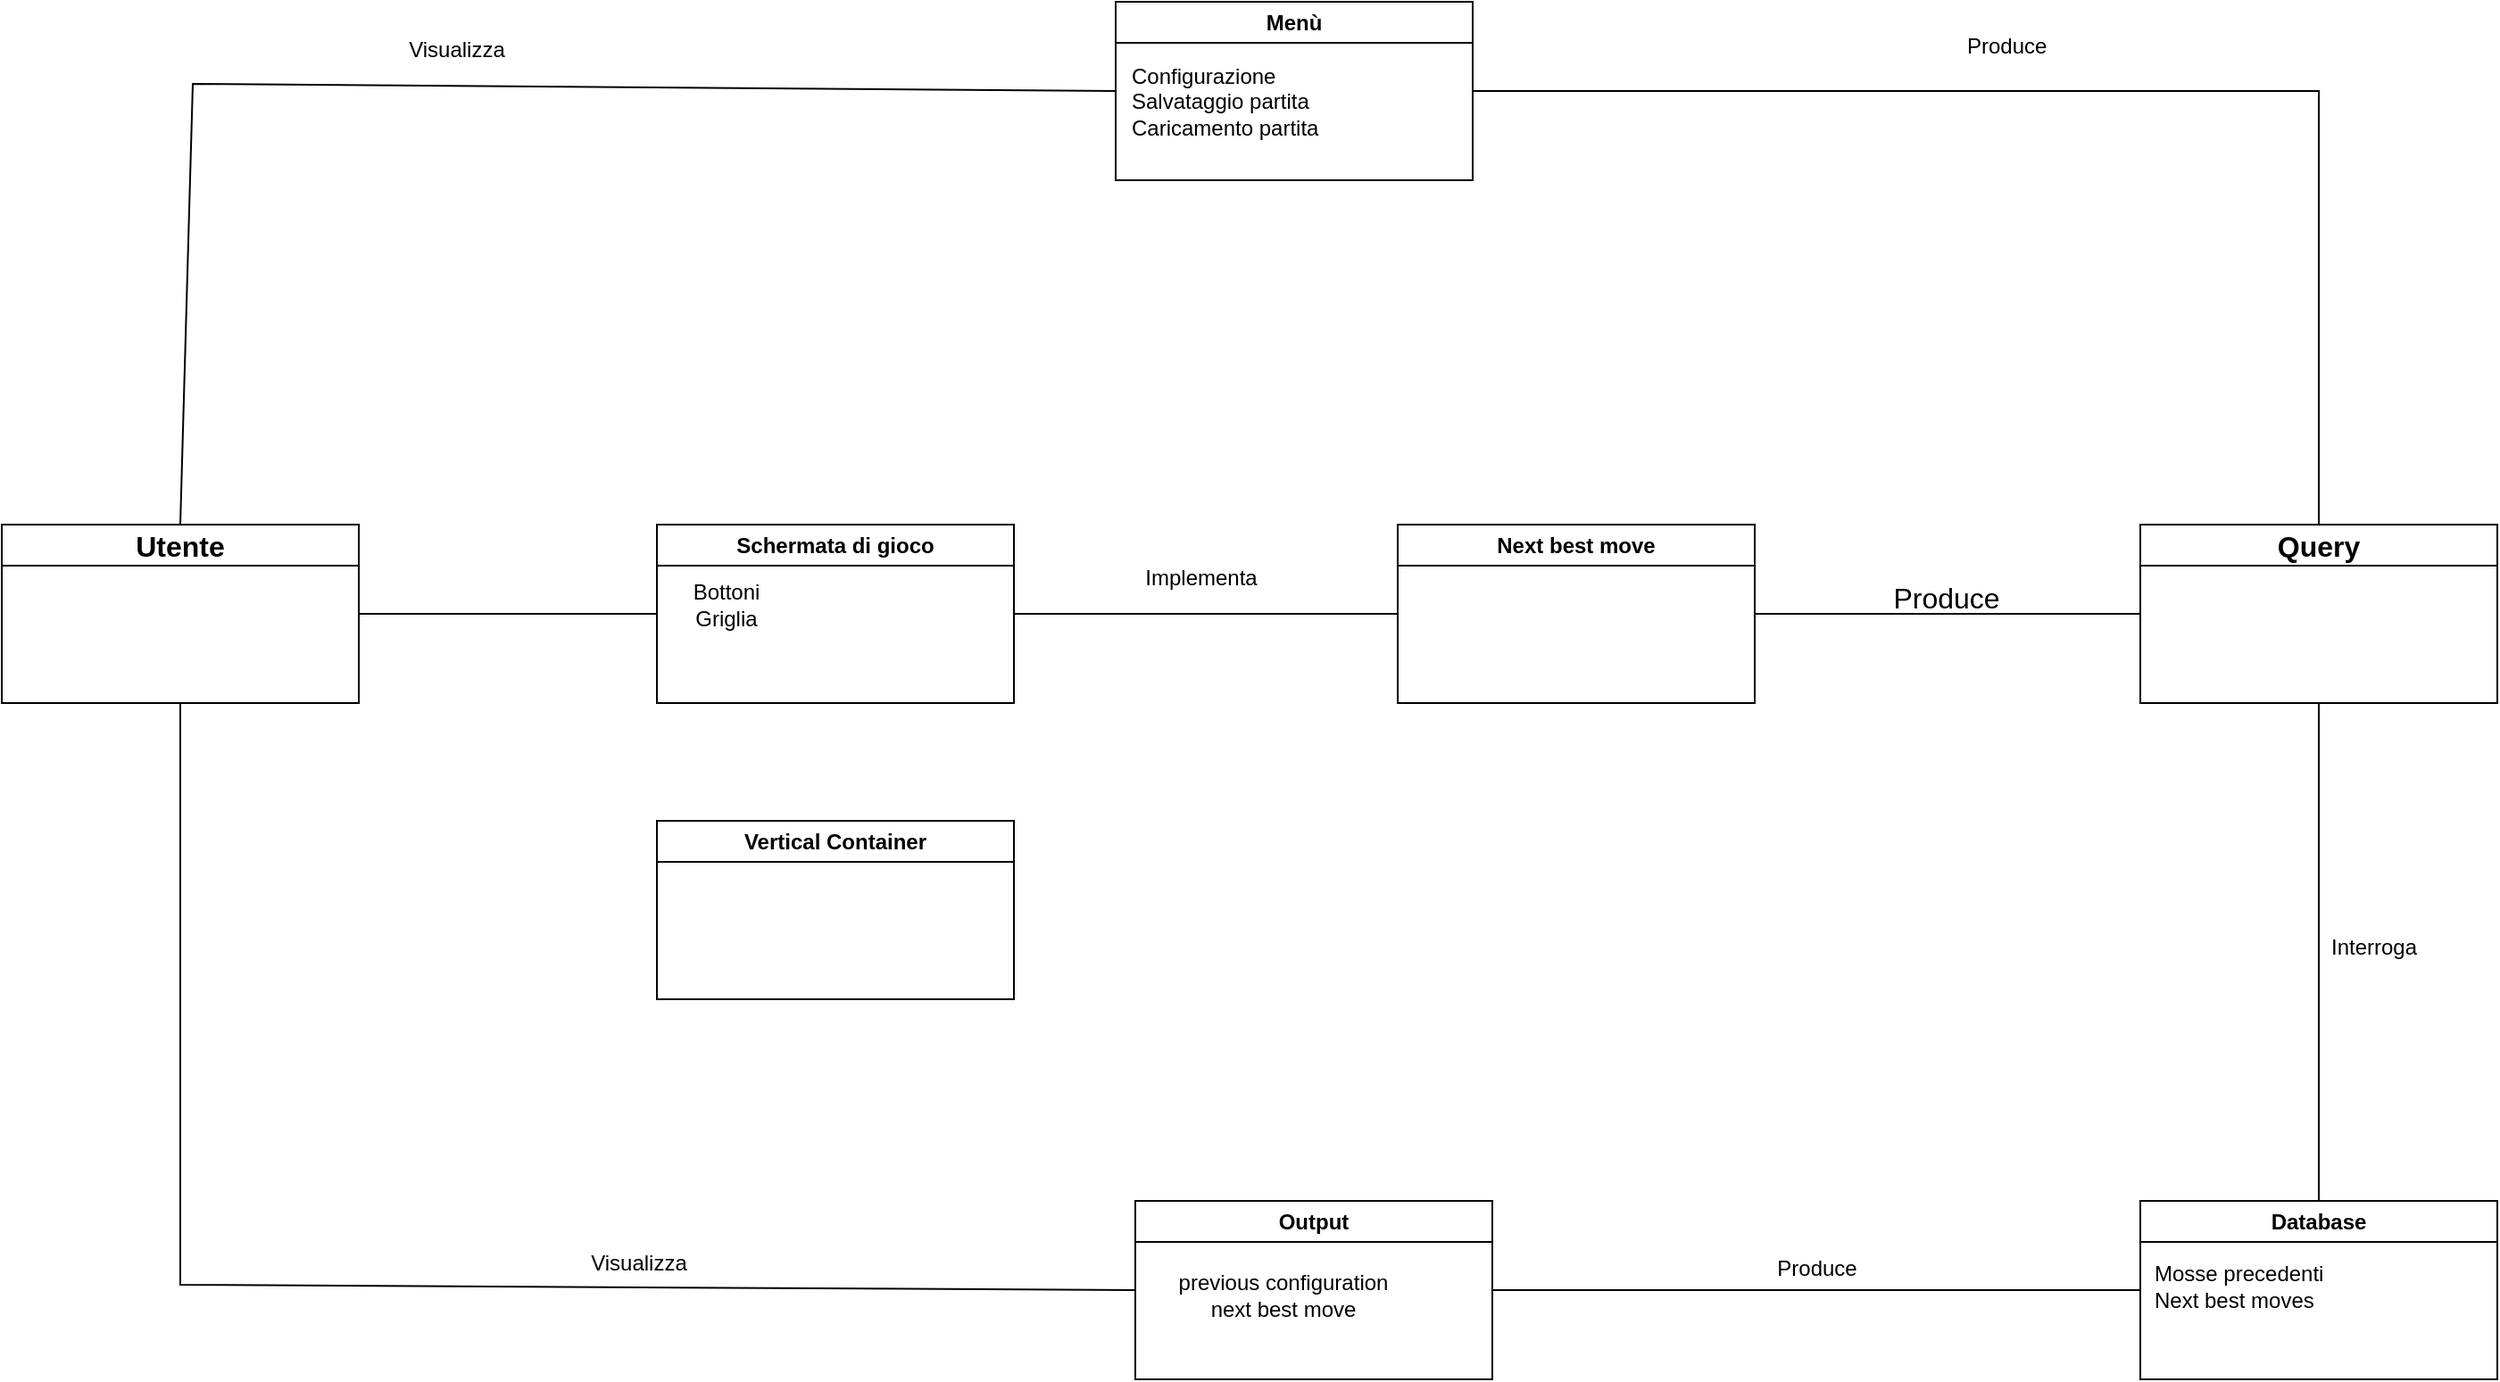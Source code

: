 <mxfile version="21.3.2" type="github">
  <diagram name="Page-1" id="4amIJGpFAnok3loFPaDU">
    <mxGraphModel dx="1500" dy="1184" grid="0" gridSize="10" guides="1" tooltips="1" connect="1" arrows="1" fold="1" page="0" pageScale="1" pageWidth="827" pageHeight="1169" math="0" shadow="0">
      <root>
        <mxCell id="0" />
        <mxCell id="1" parent="0" />
        <mxCell id="VzGeEJfKSirzglptqGWm-12" style="edgeStyle=none;curved=1;rounded=0;orthogonalLoop=1;jettySize=auto;html=1;exitX=1;exitY=0.5;exitDx=0;exitDy=0;entryX=0;entryY=0.5;entryDx=0;entryDy=0;fontSize=12;startSize=8;endSize=8;strokeColor=none;" parent="1" source="VzGeEJfKSirzglptqGWm-9" edge="1">
          <mxGeometry relative="1" as="geometry">
            <mxPoint x="635" y="50" as="targetPoint" />
          </mxGeometry>
        </mxCell>
        <mxCell id="VzGeEJfKSirzglptqGWm-9" value="Utente" style="swimlane;whiteSpace=wrap;html=1;fontSize=16;movable=1;resizable=1;rotatable=1;deletable=1;editable=1;locked=0;connectable=1;" parent="1" vertex="1">
          <mxGeometry width="200" height="100" as="geometry" />
        </mxCell>
        <mxCell id="3ECE0dAHvvkNO9SrSXKV-3" value="" style="endArrow=none;html=1;rounded=0;fontSize=12;startSize=8;endSize=8;curved=1;exitX=1;exitY=0.5;exitDx=0;exitDy=0;entryX=0;entryY=0.5;entryDx=0;entryDy=0;" parent="1" source="zoUdu8iCxYcncd2xAAxY-17" target="zoUdu8iCxYcncd2xAAxY-28" edge="1">
          <mxGeometry width="50" height="50" relative="1" as="geometry">
            <mxPoint x="835" y="50" as="sourcePoint" />
            <mxPoint x="722" y="102" as="targetPoint" />
          </mxGeometry>
        </mxCell>
        <mxCell id="3ECE0dAHvvkNO9SrSXKV-7" value="Produce" style="text;strokeColor=none;align=center;fillColor=none;html=1;verticalAlign=middle;whiteSpace=wrap;rounded=0;fontSize=16;" parent="1" vertex="1">
          <mxGeometry x="1031" y="26" width="117" height="30" as="geometry" />
        </mxCell>
        <mxCell id="3ECE0dAHvvkNO9SrSXKV-8" value="Query" style="swimlane;whiteSpace=wrap;html=1;fontSize=16;" parent="1" vertex="1">
          <mxGeometry x="1198" width="200" height="100" as="geometry" />
        </mxCell>
        <mxCell id="elHTS2MzDjqfxb-_1dfj-1" value="Menù" style="swimlane;whiteSpace=wrap;html=1;" parent="1" vertex="1">
          <mxGeometry x="624" y="-293" width="200" height="100" as="geometry" />
        </mxCell>
        <mxCell id="zoUdu8iCxYcncd2xAAxY-10" value="Configurazione&lt;br&gt;Salvataggio partita&lt;br&gt;Caricamento partita" style="text;html=1;strokeColor=none;fillColor=none;align=left;verticalAlign=middle;whiteSpace=wrap;rounded=0;" vertex="1" parent="elHTS2MzDjqfxb-_1dfj-1">
          <mxGeometry x="7" y="41" width="130" height="30" as="geometry" />
        </mxCell>
        <mxCell id="elHTS2MzDjqfxb-_1dfj-2" value="" style="endArrow=none;html=1;rounded=0;exitX=0.5;exitY=0;exitDx=0;exitDy=0;entryX=0;entryY=0.5;entryDx=0;entryDy=0;" parent="1" source="VzGeEJfKSirzglptqGWm-9" target="elHTS2MzDjqfxb-_1dfj-1" edge="1">
          <mxGeometry width="50" height="50" relative="1" as="geometry">
            <mxPoint x="516" y="-212" as="sourcePoint" />
            <mxPoint x="566" y="-262" as="targetPoint" />
            <Array as="points">
              <mxPoint x="107" y="-247" />
            </Array>
          </mxGeometry>
        </mxCell>
        <mxCell id="elHTS2MzDjqfxb-_1dfj-16" value="Interroga" style="text;html=1;strokeColor=none;fillColor=none;align=center;verticalAlign=middle;whiteSpace=wrap;rounded=0;" parent="1" vertex="1">
          <mxGeometry x="1299" y="222" width="60" height="30" as="geometry" />
        </mxCell>
        <mxCell id="elHTS2MzDjqfxb-_1dfj-21" value="" style="endArrow=none;html=1;rounded=0;exitX=0.5;exitY=1;exitDx=0;exitDy=0;entryX=0.5;entryY=0;entryDx=0;entryDy=0;" parent="1" source="3ECE0dAHvvkNO9SrSXKV-8" edge="1" target="elHTS2MzDjqfxb-_1dfj-26">
          <mxGeometry width="50" height="50" relative="1" as="geometry">
            <mxPoint x="1582" y="410" as="sourcePoint" />
            <mxPoint x="1632" y="360" as="targetPoint" />
          </mxGeometry>
        </mxCell>
        <mxCell id="elHTS2MzDjqfxb-_1dfj-26" value="Database" style="swimlane;whiteSpace=wrap;html=1;" parent="1" vertex="1">
          <mxGeometry x="1198" y="379" width="200" height="100" as="geometry" />
        </mxCell>
        <mxCell id="zoUdu8iCxYcncd2xAAxY-15" value="Mosse precedenti&lt;br&gt;Next best moves" style="text;html=1;strokeColor=none;fillColor=none;align=left;verticalAlign=middle;whiteSpace=wrap;rounded=0;" vertex="1" parent="elHTS2MzDjqfxb-_1dfj-26">
          <mxGeometry x="6" y="33" width="111" height="30" as="geometry" />
        </mxCell>
        <mxCell id="zoUdu8iCxYcncd2xAAxY-3" value="Output" style="swimlane;whiteSpace=wrap;html=1;" vertex="1" parent="1">
          <mxGeometry x="635" y="379" width="200" height="100" as="geometry" />
        </mxCell>
        <mxCell id="zoUdu8iCxYcncd2xAAxY-6" value="previous configuration&lt;br&gt;next best move" style="text;html=1;strokeColor=none;fillColor=none;align=center;verticalAlign=middle;whiteSpace=wrap;rounded=0;" vertex="1" parent="zoUdu8iCxYcncd2xAAxY-3">
          <mxGeometry x="4" y="38" width="158" height="30" as="geometry" />
        </mxCell>
        <mxCell id="zoUdu8iCxYcncd2xAAxY-4" value="" style="endArrow=none;html=1;rounded=0;exitX=1;exitY=0.5;exitDx=0;exitDy=0;entryX=0;entryY=0.5;entryDx=0;entryDy=0;" edge="1" parent="1" source="zoUdu8iCxYcncd2xAAxY-3" target="elHTS2MzDjqfxb-_1dfj-26">
          <mxGeometry width="50" height="50" relative="1" as="geometry">
            <mxPoint x="917" y="524" as="sourcePoint" />
            <mxPoint x="967" y="474" as="targetPoint" />
          </mxGeometry>
        </mxCell>
        <mxCell id="zoUdu8iCxYcncd2xAAxY-5" value="Produce" style="text;html=1;strokeColor=none;fillColor=none;align=center;verticalAlign=middle;whiteSpace=wrap;rounded=0;" vertex="1" parent="1">
          <mxGeometry x="987" y="402" width="60" height="30" as="geometry" />
        </mxCell>
        <mxCell id="zoUdu8iCxYcncd2xAAxY-8" value="" style="endArrow=none;html=1;rounded=0;entryX=0;entryY=0.5;entryDx=0;entryDy=0;exitX=0.5;exitY=1;exitDx=0;exitDy=0;" edge="1" parent="1" source="VzGeEJfKSirzglptqGWm-9" target="zoUdu8iCxYcncd2xAAxY-3">
          <mxGeometry width="50" height="50" relative="1" as="geometry">
            <mxPoint x="73" y="393" as="sourcePoint" />
            <mxPoint x="595" y="447" as="targetPoint" />
            <Array as="points">
              <mxPoint x="100" y="426" />
            </Array>
          </mxGeometry>
        </mxCell>
        <mxCell id="zoUdu8iCxYcncd2xAAxY-14" value="Visualizza" style="text;html=1;strokeColor=none;fillColor=none;align=center;verticalAlign=middle;whiteSpace=wrap;rounded=0;" vertex="1" parent="1">
          <mxGeometry x="327" y="399" width="60" height="30" as="geometry" />
        </mxCell>
        <mxCell id="zoUdu8iCxYcncd2xAAxY-17" value="Schermata di gioco" style="swimlane;whiteSpace=wrap;html=1;" vertex="1" parent="1">
          <mxGeometry x="367" width="200" height="100" as="geometry" />
        </mxCell>
        <mxCell id="zoUdu8iCxYcncd2xAAxY-26" value="Bottoni&lt;br&gt;Griglia" style="text;html=1;strokeColor=none;fillColor=none;align=center;verticalAlign=middle;whiteSpace=wrap;rounded=0;" vertex="1" parent="zoUdu8iCxYcncd2xAAxY-17">
          <mxGeometry x="9" y="30" width="60" height="30" as="geometry" />
        </mxCell>
        <mxCell id="zoUdu8iCxYcncd2xAAxY-18" value="" style="endArrow=none;html=1;rounded=0;exitX=1;exitY=0.5;exitDx=0;exitDy=0;entryX=0;entryY=0.5;entryDx=0;entryDy=0;" edge="1" parent="1" source="VzGeEJfKSirzglptqGWm-9" target="zoUdu8iCxYcncd2xAAxY-17">
          <mxGeometry width="50" height="50" relative="1" as="geometry">
            <mxPoint x="274" y="-78" as="sourcePoint" />
            <mxPoint x="324" y="-128" as="targetPoint" />
          </mxGeometry>
        </mxCell>
        <mxCell id="zoUdu8iCxYcncd2xAAxY-19" value="Visualizza" style="text;html=1;strokeColor=none;fillColor=none;align=center;verticalAlign=middle;whiteSpace=wrap;rounded=0;" vertex="1" parent="1">
          <mxGeometry x="225" y="-281" width="60" height="30" as="geometry" />
        </mxCell>
        <mxCell id="zoUdu8iCxYcncd2xAAxY-24" value="" style="endArrow=none;html=1;rounded=0;exitX=1;exitY=0.5;exitDx=0;exitDy=0;entryX=0.5;entryY=0;entryDx=0;entryDy=0;" edge="1" parent="1" source="elHTS2MzDjqfxb-_1dfj-1" target="3ECE0dAHvvkNO9SrSXKV-8">
          <mxGeometry width="50" height="50" relative="1" as="geometry">
            <mxPoint x="936" y="-69" as="sourcePoint" />
            <mxPoint x="986" y="-119" as="targetPoint" />
            <Array as="points">
              <mxPoint x="1298" y="-243" />
            </Array>
          </mxGeometry>
        </mxCell>
        <mxCell id="zoUdu8iCxYcncd2xAAxY-28" value="Next best move" style="swimlane;whiteSpace=wrap;html=1;" vertex="1" parent="1">
          <mxGeometry x="782" width="200" height="100" as="geometry" />
        </mxCell>
        <mxCell id="zoUdu8iCxYcncd2xAAxY-29" value="" style="endArrow=none;html=1;rounded=0;exitX=1;exitY=0.5;exitDx=0;exitDy=0;entryX=0;entryY=0.5;entryDx=0;entryDy=0;" edge="1" parent="1" source="zoUdu8iCxYcncd2xAAxY-28" target="3ECE0dAHvvkNO9SrSXKV-8">
          <mxGeometry width="50" height="50" relative="1" as="geometry">
            <mxPoint x="962" y="173" as="sourcePoint" />
            <mxPoint x="1012" y="123" as="targetPoint" />
          </mxGeometry>
        </mxCell>
        <mxCell id="zoUdu8iCxYcncd2xAAxY-30" value="Implementa" style="text;html=1;strokeColor=none;fillColor=none;align=center;verticalAlign=middle;whiteSpace=wrap;rounded=0;" vertex="1" parent="1">
          <mxGeometry x="642" y="15" width="60" height="30" as="geometry" />
        </mxCell>
        <mxCell id="zoUdu8iCxYcncd2xAAxY-34" value="Produce" style="text;strokeColor=none;fillColor=none;align=left;verticalAlign=middle;spacingLeft=4;spacingRight=4;overflow=hidden;points=[[0,0.5],[1,0.5]];portConstraint=eastwest;rotatable=0;whiteSpace=wrap;html=1;" vertex="1" parent="1">
          <mxGeometry x="1095" y="-283" width="80" height="30" as="geometry" />
        </mxCell>
        <mxCell id="zoUdu8iCxYcncd2xAAxY-36" value="Vertical Container" style="swimlane;whiteSpace=wrap;html=1;" vertex="1" parent="1">
          <mxGeometry x="367" y="166" width="200" height="100" as="geometry" />
        </mxCell>
      </root>
    </mxGraphModel>
  </diagram>
</mxfile>
